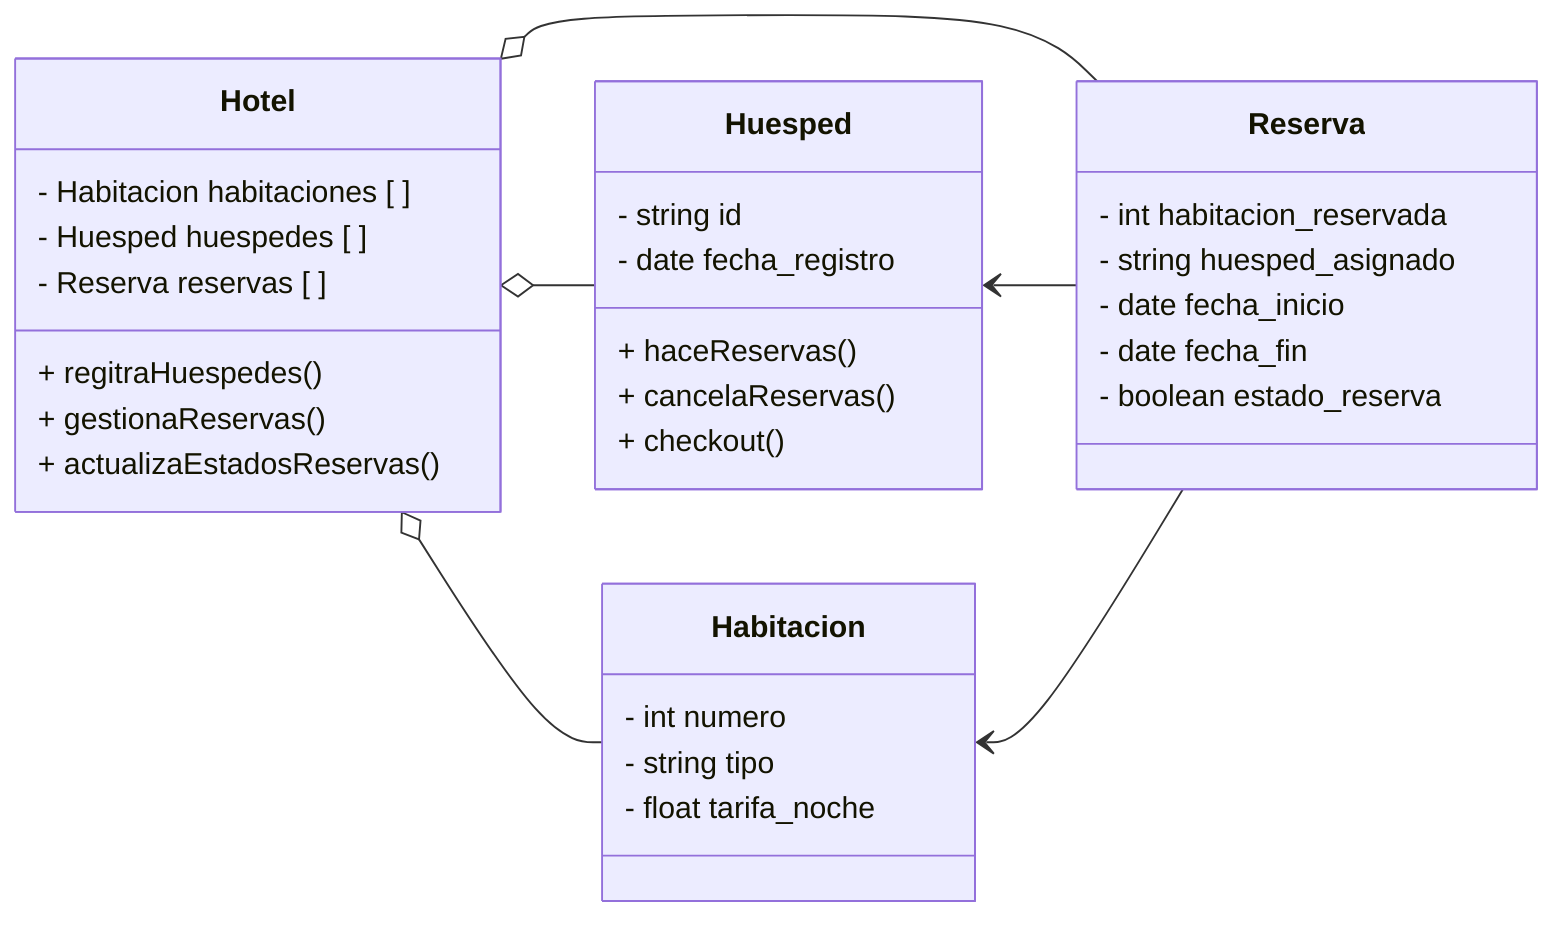classDiagram
direction RL
    class Hotel {
	    - Habitacion habitaciones [ ]
	    - Huesped huespedes [ ]
	    - Reserva reservas [ ]
	    + regitraHuespedes()
	    + gestionaReservas()
	    + actualizaEstadosReservas()
    }

    class Huesped {
	    - string id
	    - date fecha_registro
	    + haceReservas()
	    + cancelaReservas()
	    + checkout()
    }

    class Reserva {
	    - int habitacion_reservada
	    - string huesped_asignado
	    - date fecha_inicio
	    - date fecha_fin
	    - boolean estado_reserva
    }

    class Habitacion {
	    - int numero
	    - string tipo
	    - float tarifa_noche
    }

    Reserva --o Hotel
    Huesped --o Hotel
    Habitacion --o Hotel
    Reserva --> Habitacion
    Reserva --> Huesped